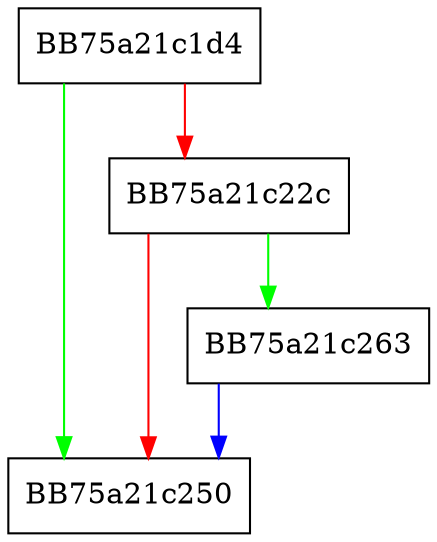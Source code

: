 digraph VirtualString {
  node [shape="box"];
  graph [splines=ortho];
  BB75a21c1d4 -> BB75a21c250 [color="green"];
  BB75a21c1d4 -> BB75a21c22c [color="red"];
  BB75a21c22c -> BB75a21c263 [color="green"];
  BB75a21c22c -> BB75a21c250 [color="red"];
  BB75a21c263 -> BB75a21c250 [color="blue"];
}